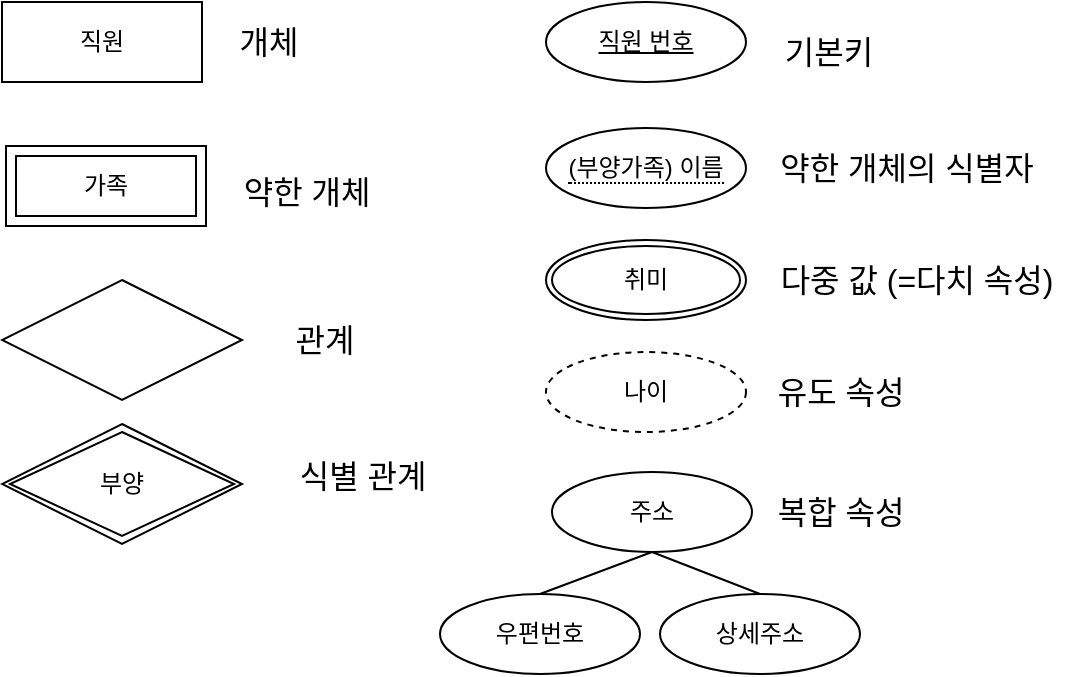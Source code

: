 <mxfile version="26.0.8">
  <diagram name="페이지-1" id="otCzz3wB9eFNJeWzA5jc">
    <mxGraphModel dx="1193" dy="1245" grid="0" gridSize="10" guides="1" tooltips="1" connect="1" arrows="1" fold="1" page="0" pageScale="1" pageWidth="827" pageHeight="1169" math="0" shadow="0">
      <root>
        <mxCell id="0" />
        <mxCell id="1" parent="0" />
        <mxCell id="I7vyz_pMai5-bKtqzJGK-4" value="가족" style="shape=ext;margin=3;double=1;whiteSpace=wrap;html=1;align=center;" vertex="1" parent="1">
          <mxGeometry x="-74" y="-46" width="100" height="40" as="geometry" />
        </mxCell>
        <mxCell id="I7vyz_pMai5-bKtqzJGK-5" value="직원" style="whiteSpace=wrap;html=1;align=center;" vertex="1" parent="1">
          <mxGeometry x="-76" y="-118" width="100" height="40" as="geometry" />
        </mxCell>
        <mxCell id="I7vyz_pMai5-bKtqzJGK-6" value="개체" style="text;html=1;align=center;verticalAlign=middle;resizable=0;points=[];autosize=1;strokeColor=none;fillColor=none;fontSize=16;" vertex="1" parent="1">
          <mxGeometry x="34" y="-113.5" width="46" height="31" as="geometry" />
        </mxCell>
        <mxCell id="I7vyz_pMai5-bKtqzJGK-7" value="약한 개체" style="text;html=1;align=center;verticalAlign=middle;resizable=0;points=[];autosize=1;strokeColor=none;fillColor=none;fontSize=16;" vertex="1" parent="1">
          <mxGeometry x="37" y="-39" width="78" height="31" as="geometry" />
        </mxCell>
        <mxCell id="I7vyz_pMai5-bKtqzJGK-8" value="" style="shape=rhombus;perimeter=rhombusPerimeter;whiteSpace=wrap;html=1;align=center;" vertex="1" parent="1">
          <mxGeometry x="-76" y="21" width="120" height="60" as="geometry" />
        </mxCell>
        <mxCell id="I7vyz_pMai5-bKtqzJGK-9" value="관계" style="text;html=1;align=center;verticalAlign=middle;resizable=0;points=[];autosize=1;strokeColor=none;fillColor=none;fontSize=16;" vertex="1" parent="1">
          <mxGeometry x="62" y="35.5" width="46" height="31" as="geometry" />
        </mxCell>
        <mxCell id="I7vyz_pMai5-bKtqzJGK-10" value="부양" style="shape=rhombus;double=1;perimeter=rhombusPerimeter;whiteSpace=wrap;html=1;align=center;" vertex="1" parent="1">
          <mxGeometry x="-76" y="93" width="120" height="60" as="geometry" />
        </mxCell>
        <mxCell id="I7vyz_pMai5-bKtqzJGK-11" value="식별 관계" style="text;html=1;align=center;verticalAlign=middle;resizable=0;points=[];autosize=1;strokeColor=none;fillColor=none;fontSize=16;" vertex="1" parent="1">
          <mxGeometry x="65" y="103" width="78" height="31" as="geometry" />
        </mxCell>
        <mxCell id="I7vyz_pMai5-bKtqzJGK-12" value="직원 번호" style="ellipse;whiteSpace=wrap;html=1;align=center;fontStyle=4;" vertex="1" parent="1">
          <mxGeometry x="196" y="-118" width="100" height="40" as="geometry" />
        </mxCell>
        <mxCell id="I7vyz_pMai5-bKtqzJGK-15" value="기본키" style="text;html=1;align=center;verticalAlign=middle;resizable=0;points=[];autosize=1;strokeColor=none;fillColor=none;fontSize=16;" vertex="1" parent="1">
          <mxGeometry x="307" y="-109" width="60" height="31" as="geometry" />
        </mxCell>
        <mxCell id="I7vyz_pMai5-bKtqzJGK-16" value="&lt;span style=&quot;border-bottom: 1px dotted&quot;&gt;(부양가족) 이름&lt;/span&gt;" style="ellipse;whiteSpace=wrap;html=1;align=center;" vertex="1" parent="1">
          <mxGeometry x="196" y="-55" width="100" height="40" as="geometry" />
        </mxCell>
        <mxCell id="I7vyz_pMai5-bKtqzJGK-17" value="약한 개체의 식별자" style="text;html=1;align=center;verticalAlign=middle;resizable=0;points=[];autosize=1;strokeColor=none;fillColor=none;fontSize=16;" vertex="1" parent="1">
          <mxGeometry x="307" y="-50.5" width="138" height="31" as="geometry" />
        </mxCell>
        <mxCell id="I7vyz_pMai5-bKtqzJGK-18" value="취미" style="ellipse;shape=doubleEllipse;margin=3;whiteSpace=wrap;html=1;align=center;" vertex="1" parent="1">
          <mxGeometry x="196" y="1" width="100" height="40" as="geometry" />
        </mxCell>
        <mxCell id="I7vyz_pMai5-bKtqzJGK-19" value="다중 값 (=다치 속성)" style="text;html=1;align=center;verticalAlign=middle;resizable=0;points=[];autosize=1;strokeColor=none;fillColor=none;fontSize=16;" vertex="1" parent="1">
          <mxGeometry x="307" y="5.5" width="148" height="31" as="geometry" />
        </mxCell>
        <mxCell id="I7vyz_pMai5-bKtqzJGK-20" value="나이" style="ellipse;whiteSpace=wrap;html=1;align=center;dashed=1;" vertex="1" parent="1">
          <mxGeometry x="196" y="57" width="100" height="40" as="geometry" />
        </mxCell>
        <mxCell id="I7vyz_pMai5-bKtqzJGK-21" value="유도 속성" style="text;html=1;align=center;verticalAlign=middle;resizable=0;points=[];autosize=1;strokeColor=none;fillColor=none;fontSize=16;" vertex="1" parent="1">
          <mxGeometry x="304" y="61.5" width="78" height="31" as="geometry" />
        </mxCell>
        <mxCell id="I7vyz_pMai5-bKtqzJGK-22" value="주소" style="ellipse;whiteSpace=wrap;html=1;align=center;" vertex="1" parent="1">
          <mxGeometry x="199" y="117" width="100" height="40" as="geometry" />
        </mxCell>
        <mxCell id="I7vyz_pMai5-bKtqzJGK-31" value="우편번호" style="ellipse;whiteSpace=wrap;html=1;align=center;" vertex="1" parent="1">
          <mxGeometry x="143" y="178" width="100" height="40" as="geometry" />
        </mxCell>
        <mxCell id="I7vyz_pMai5-bKtqzJGK-32" value="상세주소" style="ellipse;whiteSpace=wrap;html=1;align=center;" vertex="1" parent="1">
          <mxGeometry x="253" y="178" width="100" height="40" as="geometry" />
        </mxCell>
        <mxCell id="I7vyz_pMai5-bKtqzJGK-33" value="복합 속성" style="text;html=1;align=center;verticalAlign=middle;resizable=0;points=[];autosize=1;strokeColor=none;fillColor=none;fontSize=16;" vertex="1" parent="1">
          <mxGeometry x="304" y="121.5" width="78" height="31" as="geometry" />
        </mxCell>
        <mxCell id="I7vyz_pMai5-bKtqzJGK-34" value="" style="endArrow=none;html=1;rounded=0;fontSize=12;startSize=8;endSize=8;curved=1;exitX=0.5;exitY=1;exitDx=0;exitDy=0;entryX=0.5;entryY=0;entryDx=0;entryDy=0;" edge="1" parent="1" source="I7vyz_pMai5-bKtqzJGK-22" target="I7vyz_pMai5-bKtqzJGK-31">
          <mxGeometry relative="1" as="geometry">
            <mxPoint x="437" y="-102" as="sourcePoint" />
            <mxPoint x="597" y="-102" as="targetPoint" />
          </mxGeometry>
        </mxCell>
        <mxCell id="I7vyz_pMai5-bKtqzJGK-35" value="" style="resizable=0;html=1;whiteSpace=wrap;align=right;verticalAlign=bottom;" connectable="0" vertex="1" parent="I7vyz_pMai5-bKtqzJGK-34">
          <mxGeometry x="1" relative="1" as="geometry" />
        </mxCell>
        <mxCell id="I7vyz_pMai5-bKtqzJGK-36" value="" style="endArrow=none;html=1;rounded=0;fontSize=12;startSize=8;endSize=8;curved=1;exitX=0.5;exitY=1;exitDx=0;exitDy=0;entryX=0.5;entryY=0;entryDx=0;entryDy=0;" edge="1" parent="1" source="I7vyz_pMai5-bKtqzJGK-22" target="I7vyz_pMai5-bKtqzJGK-32">
          <mxGeometry relative="1" as="geometry">
            <mxPoint x="259" y="167" as="sourcePoint" />
            <mxPoint x="203" y="188" as="targetPoint" />
          </mxGeometry>
        </mxCell>
        <mxCell id="I7vyz_pMai5-bKtqzJGK-37" value="" style="resizable=0;html=1;whiteSpace=wrap;align=right;verticalAlign=bottom;" connectable="0" vertex="1" parent="I7vyz_pMai5-bKtqzJGK-36">
          <mxGeometry x="1" relative="1" as="geometry" />
        </mxCell>
      </root>
    </mxGraphModel>
  </diagram>
</mxfile>
